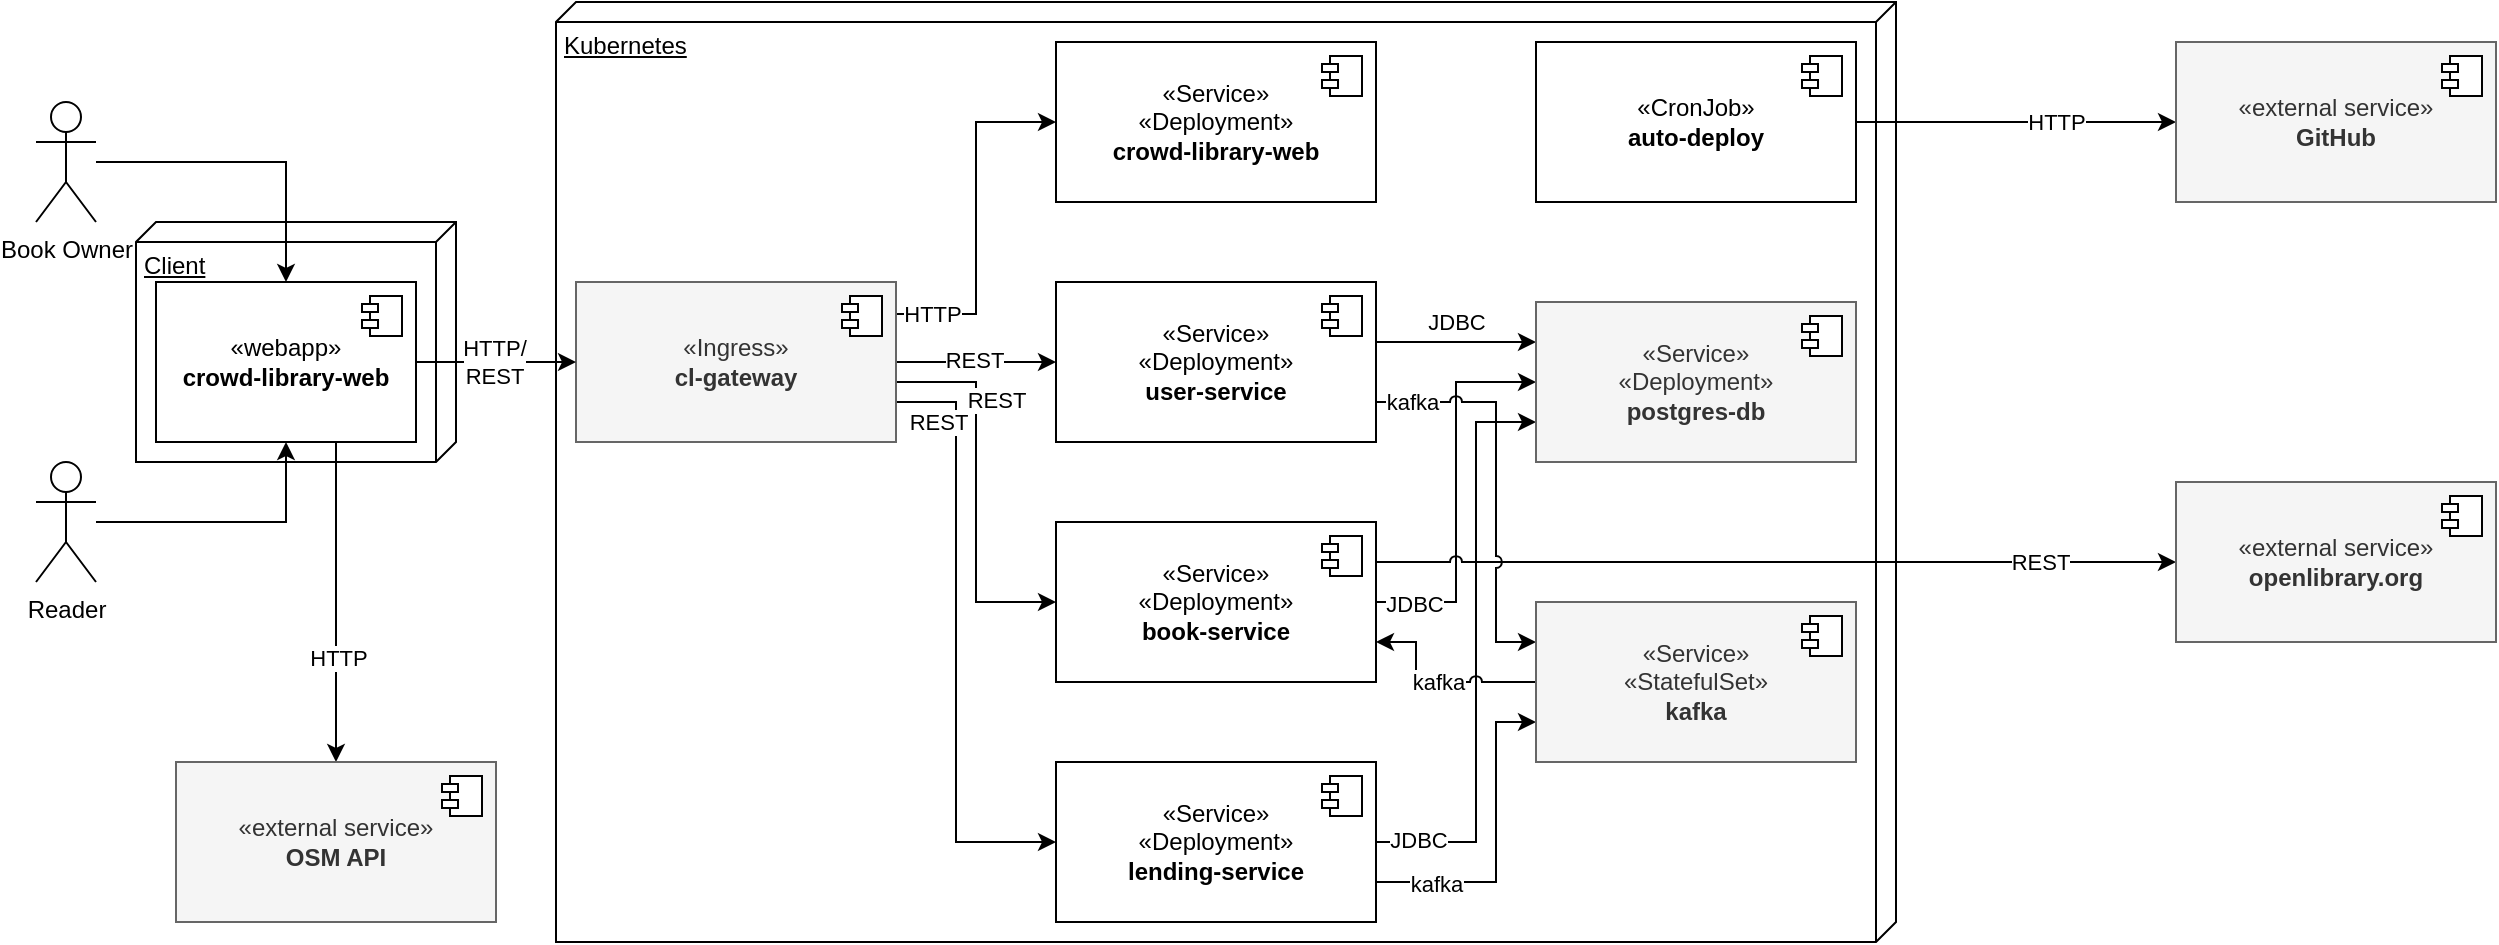 <mxfile version="26.0.6">
  <diagram name="Page-1" id="GR6I2DHzP_kz5NdyWDSY">
    <mxGraphModel dx="2051" dy="924" grid="1" gridSize="10" guides="1" tooltips="1" connect="1" arrows="1" fold="1" page="1" pageScale="1" pageWidth="827" pageHeight="1169" math="0" shadow="0">
      <root>
        <mxCell id="0" />
        <mxCell id="1" parent="0" />
        <mxCell id="7ow-hx_wO_PY_S5ooTom-56" value="Client" style="verticalAlign=top;align=left;spacingTop=8;spacingLeft=2;spacingRight=12;shape=cube;size=10;direction=south;fontStyle=4;html=1;whiteSpace=wrap;" parent="1" vertex="1">
          <mxGeometry x="-100" y="290" width="160" height="120" as="geometry" />
        </mxCell>
        <mxCell id="7ow-hx_wO_PY_S5ooTom-29" value="Kubernetes" style="verticalAlign=top;align=left;spacingTop=8;spacingLeft=2;spacingRight=12;shape=cube;size=10;direction=south;fontStyle=4;html=1;whiteSpace=wrap;" parent="1" vertex="1">
          <mxGeometry x="110" y="180" width="670" height="470" as="geometry" />
        </mxCell>
        <mxCell id="7ow-hx_wO_PY_S5ooTom-22" style="edgeStyle=orthogonalEdgeStyle;rounded=0;orthogonalLoop=1;jettySize=auto;html=1;entryX=0;entryY=0.5;entryDx=0;entryDy=0;" parent="1" source="7ow-hx_wO_PY_S5ooTom-1" target="7ow-hx_wO_PY_S5ooTom-11" edge="1">
          <mxGeometry relative="1" as="geometry">
            <Array as="points">
              <mxPoint x="560" y="480" />
              <mxPoint x="560" y="370" />
            </Array>
          </mxGeometry>
        </mxCell>
        <mxCell id="7ow-hx_wO_PY_S5ooTom-59" value="JDBC" style="edgeLabel;html=1;align=center;verticalAlign=middle;resizable=0;points=[];" parent="7ow-hx_wO_PY_S5ooTom-22" vertex="1" connectable="0">
          <mxGeometry x="-0.8" relative="1" as="geometry">
            <mxPoint y="1" as="offset" />
          </mxGeometry>
        </mxCell>
        <mxCell id="7ow-hx_wO_PY_S5ooTom-37" style="edgeStyle=orthogonalEdgeStyle;rounded=0;orthogonalLoop=1;jettySize=auto;html=1;jumpStyle=arc;entryX=0;entryY=0.5;entryDx=0;entryDy=0;" parent="1" source="7ow-hx_wO_PY_S5ooTom-1" target="7ow-hx_wO_PY_S5ooTom-35" edge="1">
          <mxGeometry relative="1" as="geometry">
            <Array as="points">
              <mxPoint x="620" y="460" />
              <mxPoint x="620" y="460" />
            </Array>
          </mxGeometry>
        </mxCell>
        <mxCell id="7ow-hx_wO_PY_S5ooTom-38" value="REST" style="edgeLabel;html=1;align=center;verticalAlign=middle;resizable=0;points=[];" parent="7ow-hx_wO_PY_S5ooTom-37" vertex="1" connectable="0">
          <mxGeometry x="0.867" relative="1" as="geometry">
            <mxPoint x="-42" as="offset" />
          </mxGeometry>
        </mxCell>
        <mxCell id="7ow-hx_wO_PY_S5ooTom-1" value="«Service»&lt;div&gt;«Deployment»&lt;br&gt;&lt;b&gt;book-service&lt;/b&gt;&lt;/div&gt;" style="html=1;dropTarget=0;whiteSpace=wrap;" parent="1" vertex="1">
          <mxGeometry x="360" y="440" width="160" height="80" as="geometry" />
        </mxCell>
        <mxCell id="7ow-hx_wO_PY_S5ooTom-2" value="" style="shape=module;jettyWidth=8;jettyHeight=4;" parent="7ow-hx_wO_PY_S5ooTom-1" vertex="1">
          <mxGeometry x="1" width="20" height="20" relative="1" as="geometry">
            <mxPoint x="-27" y="7" as="offset" />
          </mxGeometry>
        </mxCell>
        <mxCell id="7ow-hx_wO_PY_S5ooTom-21" style="edgeStyle=orthogonalEdgeStyle;rounded=0;orthogonalLoop=1;jettySize=auto;html=1;jumpStyle=arc;entryX=0;entryY=0.25;entryDx=0;entryDy=0;" parent="1" source="7ow-hx_wO_PY_S5ooTom-3" target="7ow-hx_wO_PY_S5ooTom-11" edge="1">
          <mxGeometry relative="1" as="geometry">
            <Array as="points">
              <mxPoint x="540" y="350" />
              <mxPoint x="540" y="350" />
            </Array>
          </mxGeometry>
        </mxCell>
        <mxCell id="7ow-hx_wO_PY_S5ooTom-24" value="JDBC" style="edgeLabel;html=1;align=center;verticalAlign=middle;resizable=0;points=[];" parent="7ow-hx_wO_PY_S5ooTom-21" vertex="1" connectable="0">
          <mxGeometry x="0.025" y="1" relative="1" as="geometry">
            <mxPoint x="-1" y="-9" as="offset" />
          </mxGeometry>
        </mxCell>
        <mxCell id="7ow-hx_wO_PY_S5ooTom-25" style="edgeStyle=orthogonalEdgeStyle;rounded=0;orthogonalLoop=1;jettySize=auto;html=1;entryX=0;entryY=0.25;entryDx=0;entryDy=0;jumpStyle=arc;" parent="1" source="7ow-hx_wO_PY_S5ooTom-3" target="7ow-hx_wO_PY_S5ooTom-13" edge="1">
          <mxGeometry relative="1" as="geometry">
            <Array as="points">
              <mxPoint x="580" y="380" />
              <mxPoint x="580" y="500" />
            </Array>
          </mxGeometry>
        </mxCell>
        <mxCell id="7ow-hx_wO_PY_S5ooTom-60" value="kafka" style="edgeLabel;html=1;align=center;verticalAlign=middle;resizable=0;points=[];" parent="7ow-hx_wO_PY_S5ooTom-25" vertex="1" connectable="0">
          <mxGeometry x="-0.82" relative="1" as="geometry">
            <mxPoint as="offset" />
          </mxGeometry>
        </mxCell>
        <mxCell id="7ow-hx_wO_PY_S5ooTom-3" value="«Service»&lt;div&gt;«Deployment»&lt;br&gt;&lt;b&gt;user-service&lt;/b&gt;&lt;/div&gt;" style="html=1;dropTarget=0;whiteSpace=wrap;" parent="1" vertex="1">
          <mxGeometry x="360" y="320" width="160" height="80" as="geometry" />
        </mxCell>
        <mxCell id="7ow-hx_wO_PY_S5ooTom-4" value="" style="shape=module;jettyWidth=8;jettyHeight=4;" parent="7ow-hx_wO_PY_S5ooTom-3" vertex="1">
          <mxGeometry x="1" width="20" height="20" relative="1" as="geometry">
            <mxPoint x="-27" y="7" as="offset" />
          </mxGeometry>
        </mxCell>
        <mxCell id="7ow-hx_wO_PY_S5ooTom-23" style="edgeStyle=orthogonalEdgeStyle;rounded=0;orthogonalLoop=1;jettySize=auto;html=1;entryX=0;entryY=0.75;entryDx=0;entryDy=0;" parent="1" source="7ow-hx_wO_PY_S5ooTom-5" target="7ow-hx_wO_PY_S5ooTom-11" edge="1">
          <mxGeometry relative="1" as="geometry">
            <Array as="points">
              <mxPoint x="570" y="600" />
              <mxPoint x="570" y="390" />
            </Array>
          </mxGeometry>
        </mxCell>
        <mxCell id="7ow-hx_wO_PY_S5ooTom-57" value="JDBC" style="edgeLabel;html=1;align=center;verticalAlign=middle;resizable=0;points=[];" parent="7ow-hx_wO_PY_S5ooTom-23" vertex="1" connectable="0">
          <mxGeometry x="-0.831" y="1" relative="1" as="geometry">
            <mxPoint x="-4" as="offset" />
          </mxGeometry>
        </mxCell>
        <mxCell id="7ow-hx_wO_PY_S5ooTom-26" style="edgeStyle=orthogonalEdgeStyle;rounded=0;orthogonalLoop=1;jettySize=auto;html=1;entryX=0;entryY=0.75;entryDx=0;entryDy=0;" parent="1" source="7ow-hx_wO_PY_S5ooTom-5" target="7ow-hx_wO_PY_S5ooTom-13" edge="1">
          <mxGeometry relative="1" as="geometry">
            <Array as="points">
              <mxPoint x="580" y="620" />
              <mxPoint x="580" y="540" />
            </Array>
          </mxGeometry>
        </mxCell>
        <mxCell id="7ow-hx_wO_PY_S5ooTom-28" value="kafka" style="edgeLabel;html=1;align=center;verticalAlign=middle;resizable=0;points=[];" parent="7ow-hx_wO_PY_S5ooTom-26" vertex="1" connectable="0">
          <mxGeometry x="-0.625" y="-1" relative="1" as="geometry">
            <mxPoint as="offset" />
          </mxGeometry>
        </mxCell>
        <mxCell id="7ow-hx_wO_PY_S5ooTom-5" value="«Service»&lt;br&gt;&lt;div&gt;&lt;span style=&quot;background-color: initial;&quot;&gt;«&lt;/span&gt;Deployment»&lt;br&gt;&lt;b&gt;lending-service&lt;/b&gt;&lt;/div&gt;" style="html=1;dropTarget=0;whiteSpace=wrap;" parent="1" vertex="1">
          <mxGeometry x="360" y="560" width="160" height="80" as="geometry" />
        </mxCell>
        <mxCell id="7ow-hx_wO_PY_S5ooTom-6" value="" style="shape=module;jettyWidth=8;jettyHeight=4;" parent="7ow-hx_wO_PY_S5ooTom-5" vertex="1">
          <mxGeometry x="1" width="20" height="20" relative="1" as="geometry">
            <mxPoint x="-27" y="7" as="offset" />
          </mxGeometry>
        </mxCell>
        <mxCell id="7ow-hx_wO_PY_S5ooTom-7" value="«Service»&lt;div&gt;«Deployment»&lt;br&gt;&lt;b&gt;crowd-library-web&lt;/b&gt;&lt;/div&gt;" style="html=1;dropTarget=0;whiteSpace=wrap;" parent="1" vertex="1">
          <mxGeometry x="360" y="200" width="160" height="80" as="geometry" />
        </mxCell>
        <mxCell id="7ow-hx_wO_PY_S5ooTom-8" value="" style="shape=module;jettyWidth=8;jettyHeight=4;" parent="7ow-hx_wO_PY_S5ooTom-7" vertex="1">
          <mxGeometry x="1" width="20" height="20" relative="1" as="geometry">
            <mxPoint x="-27" y="7" as="offset" />
          </mxGeometry>
        </mxCell>
        <mxCell id="7ow-hx_wO_PY_S5ooTom-16" style="edgeStyle=orthogonalEdgeStyle;rounded=0;orthogonalLoop=1;jettySize=auto;html=1;entryX=0;entryY=0.5;entryDx=0;entryDy=0;exitX=0.997;exitY=0.2;exitDx=0;exitDy=0;exitPerimeter=0;" parent="1" source="7ow-hx_wO_PY_S5ooTom-9" target="7ow-hx_wO_PY_S5ooTom-7" edge="1">
          <mxGeometry relative="1" as="geometry" />
        </mxCell>
        <mxCell id="7ow-hx_wO_PY_S5ooTom-63" value="HTTP" style="edgeLabel;html=1;align=center;verticalAlign=middle;resizable=0;points=[];" parent="7ow-hx_wO_PY_S5ooTom-16" vertex="1" connectable="0">
          <mxGeometry x="-0.796" y="1" relative="1" as="geometry">
            <mxPoint y="1" as="offset" />
          </mxGeometry>
        </mxCell>
        <mxCell id="7ow-hx_wO_PY_S5ooTom-17" style="edgeStyle=orthogonalEdgeStyle;rounded=0;orthogonalLoop=1;jettySize=auto;html=1;" parent="1" source="7ow-hx_wO_PY_S5ooTom-9" target="7ow-hx_wO_PY_S5ooTom-3" edge="1">
          <mxGeometry relative="1" as="geometry" />
        </mxCell>
        <mxCell id="7ow-hx_wO_PY_S5ooTom-61" value="REST" style="edgeLabel;html=1;align=center;verticalAlign=middle;resizable=0;points=[];" parent="7ow-hx_wO_PY_S5ooTom-17" vertex="1" connectable="0">
          <mxGeometry x="-0.037" y="1" relative="1" as="geometry">
            <mxPoint as="offset" />
          </mxGeometry>
        </mxCell>
        <mxCell id="7ow-hx_wO_PY_S5ooTom-18" style="edgeStyle=orthogonalEdgeStyle;rounded=0;orthogonalLoop=1;jettySize=auto;html=1;entryX=0;entryY=0.5;entryDx=0;entryDy=0;" parent="1" source="7ow-hx_wO_PY_S5ooTom-9" target="7ow-hx_wO_PY_S5ooTom-1" edge="1">
          <mxGeometry relative="1" as="geometry">
            <Array as="points">
              <mxPoint x="320" y="370" />
              <mxPoint x="320" y="480" />
            </Array>
          </mxGeometry>
        </mxCell>
        <mxCell id="7ow-hx_wO_PY_S5ooTom-62" value="REST" style="edgeLabel;html=1;align=center;verticalAlign=middle;resizable=0;points=[];" parent="7ow-hx_wO_PY_S5ooTom-18" vertex="1" connectable="0">
          <mxGeometry x="-0.484" y="1" relative="1" as="geometry">
            <mxPoint x="9" as="offset" />
          </mxGeometry>
        </mxCell>
        <mxCell id="7ow-hx_wO_PY_S5ooTom-19" style="edgeStyle=orthogonalEdgeStyle;rounded=0;orthogonalLoop=1;jettySize=auto;html=1;entryX=0;entryY=0.5;entryDx=0;entryDy=0;exitX=1;exitY=0.75;exitDx=0;exitDy=0;" parent="1" source="7ow-hx_wO_PY_S5ooTom-9" target="7ow-hx_wO_PY_S5ooTom-5" edge="1">
          <mxGeometry relative="1" as="geometry">
            <Array as="points">
              <mxPoint x="310" y="380" />
              <mxPoint x="310" y="600" />
            </Array>
          </mxGeometry>
        </mxCell>
        <mxCell id="7ow-hx_wO_PY_S5ooTom-20" value="REST" style="edgeLabel;html=1;align=center;verticalAlign=middle;resizable=0;points=[];" parent="7ow-hx_wO_PY_S5ooTom-19" vertex="1" connectable="0">
          <mxGeometry x="-0.838" relative="1" as="geometry">
            <mxPoint x="-4" y="10" as="offset" />
          </mxGeometry>
        </mxCell>
        <mxCell id="7ow-hx_wO_PY_S5ooTom-9" value="«Ingress»&lt;br&gt;&lt;b&gt;cl-gateway&lt;/b&gt;" style="html=1;dropTarget=0;whiteSpace=wrap;fillColor=#f5f5f5;fontColor=#333333;strokeColor=#666666;" parent="1" vertex="1">
          <mxGeometry x="120" y="320" width="160" height="80" as="geometry" />
        </mxCell>
        <mxCell id="7ow-hx_wO_PY_S5ooTom-10" value="" style="shape=module;jettyWidth=8;jettyHeight=4;" parent="7ow-hx_wO_PY_S5ooTom-9" vertex="1">
          <mxGeometry x="1" width="20" height="20" relative="1" as="geometry">
            <mxPoint x="-27" y="7" as="offset" />
          </mxGeometry>
        </mxCell>
        <mxCell id="7ow-hx_wO_PY_S5ooTom-11" value="«Service»&lt;div&gt;«Deployment»&lt;br&gt;&lt;b&gt;postgres-db&lt;/b&gt;&lt;/div&gt;" style="html=1;dropTarget=0;whiteSpace=wrap;fillColor=#f5f5f5;fontColor=#333333;strokeColor=#666666;" parent="1" vertex="1">
          <mxGeometry x="600" y="330" width="160" height="80" as="geometry" />
        </mxCell>
        <mxCell id="7ow-hx_wO_PY_S5ooTom-12" value="" style="shape=module;jettyWidth=8;jettyHeight=4;" parent="7ow-hx_wO_PY_S5ooTom-11" vertex="1">
          <mxGeometry x="1" width="20" height="20" relative="1" as="geometry">
            <mxPoint x="-27" y="7" as="offset" />
          </mxGeometry>
        </mxCell>
        <mxCell id="7ow-hx_wO_PY_S5ooTom-27" style="edgeStyle=orthogonalEdgeStyle;rounded=0;orthogonalLoop=1;jettySize=auto;html=1;entryX=1;entryY=0.75;entryDx=0;entryDy=0;jumpStyle=arc;" parent="1" source="7ow-hx_wO_PY_S5ooTom-13" target="7ow-hx_wO_PY_S5ooTom-1" edge="1">
          <mxGeometry relative="1" as="geometry">
            <Array as="points">
              <mxPoint x="540" y="520" />
              <mxPoint x="540" y="500" />
            </Array>
          </mxGeometry>
        </mxCell>
        <mxCell id="7ow-hx_wO_PY_S5ooTom-58" value="kafka" style="edgeLabel;html=1;align=center;verticalAlign=middle;resizable=0;points=[];" parent="7ow-hx_wO_PY_S5ooTom-27" vertex="1" connectable="0">
          <mxGeometry x="-0.45" relative="1" as="geometry">
            <mxPoint x="-22" as="offset" />
          </mxGeometry>
        </mxCell>
        <mxCell id="7ow-hx_wO_PY_S5ooTom-13" value="«Service»&lt;div&gt;«StatefulSet»&lt;br&gt;&lt;b&gt;kafka&lt;/b&gt;&lt;/div&gt;" style="html=1;dropTarget=0;whiteSpace=wrap;fillColor=#f5f5f5;fontColor=#333333;strokeColor=#666666;" parent="1" vertex="1">
          <mxGeometry x="600" y="480" width="160" height="80" as="geometry" />
        </mxCell>
        <mxCell id="7ow-hx_wO_PY_S5ooTom-14" value="" style="shape=module;jettyWidth=8;jettyHeight=4;" parent="7ow-hx_wO_PY_S5ooTom-13" vertex="1">
          <mxGeometry x="1" width="20" height="20" relative="1" as="geometry">
            <mxPoint x="-27" y="7" as="offset" />
          </mxGeometry>
        </mxCell>
        <mxCell id="7ow-hx_wO_PY_S5ooTom-33" style="edgeStyle=orthogonalEdgeStyle;rounded=0;orthogonalLoop=1;jettySize=auto;html=1;" parent="1" source="7ow-hx_wO_PY_S5ooTom-31" target="7ow-hx_wO_PY_S5ooTom-9" edge="1">
          <mxGeometry relative="1" as="geometry" />
        </mxCell>
        <mxCell id="7ow-hx_wO_PY_S5ooTom-34" value="HTTP/&lt;div&gt;REST&lt;/div&gt;" style="edgeLabel;html=1;align=center;verticalAlign=middle;resizable=0;points=[];" parent="7ow-hx_wO_PY_S5ooTom-33" vertex="1" connectable="0">
          <mxGeometry x="-0.025" relative="1" as="geometry">
            <mxPoint as="offset" />
          </mxGeometry>
        </mxCell>
        <mxCell id="e7MpsDEBM86oG8Z6DIqP-3" style="edgeStyle=orthogonalEdgeStyle;rounded=0;orthogonalLoop=1;jettySize=auto;html=1;" edge="1" parent="1" source="7ow-hx_wO_PY_S5ooTom-31" target="e7MpsDEBM86oG8Z6DIqP-1">
          <mxGeometry relative="1" as="geometry">
            <Array as="points">
              <mxPoint y="440" />
              <mxPoint y="440" />
            </Array>
          </mxGeometry>
        </mxCell>
        <mxCell id="e7MpsDEBM86oG8Z6DIqP-4" value="HTTP" style="edgeLabel;html=1;align=center;verticalAlign=middle;resizable=0;points=[];" vertex="1" connectable="0" parent="e7MpsDEBM86oG8Z6DIqP-3">
          <mxGeometry x="0.35" y="1" relative="1" as="geometry">
            <mxPoint as="offset" />
          </mxGeometry>
        </mxCell>
        <mxCell id="7ow-hx_wO_PY_S5ooTom-31" value="«webapp»&lt;div&gt;&lt;b&gt;crowd-library-web&lt;/b&gt;&lt;/div&gt;" style="html=1;dropTarget=0;whiteSpace=wrap;" parent="1" vertex="1">
          <mxGeometry x="-90" y="320" width="130" height="80" as="geometry" />
        </mxCell>
        <mxCell id="7ow-hx_wO_PY_S5ooTom-32" value="" style="shape=module;jettyWidth=8;jettyHeight=4;" parent="7ow-hx_wO_PY_S5ooTom-31" vertex="1">
          <mxGeometry x="1" width="20" height="20" relative="1" as="geometry">
            <mxPoint x="-27" y="7" as="offset" />
          </mxGeometry>
        </mxCell>
        <mxCell id="7ow-hx_wO_PY_S5ooTom-35" value="«external service»&lt;br&gt;&lt;b&gt;openlibrary.org&lt;/b&gt;" style="html=1;dropTarget=0;whiteSpace=wrap;fillColor=#f5f5f5;fontColor=#333333;strokeColor=#666666;" parent="1" vertex="1">
          <mxGeometry x="920" y="420" width="160" height="80" as="geometry" />
        </mxCell>
        <mxCell id="7ow-hx_wO_PY_S5ooTom-36" value="" style="shape=module;jettyWidth=8;jettyHeight=4;" parent="7ow-hx_wO_PY_S5ooTom-35" vertex="1">
          <mxGeometry x="1" width="20" height="20" relative="1" as="geometry">
            <mxPoint x="-27" y="7" as="offset" />
          </mxGeometry>
        </mxCell>
        <mxCell id="7ow-hx_wO_PY_S5ooTom-43" value="HTTP" style="edgeStyle=orthogonalEdgeStyle;rounded=0;orthogonalLoop=1;jettySize=auto;html=1;entryX=0;entryY=0.5;entryDx=0;entryDy=0;" parent="1" source="7ow-hx_wO_PY_S5ooTom-39" target="7ow-hx_wO_PY_S5ooTom-41" edge="1">
          <mxGeometry x="0.25" relative="1" as="geometry">
            <mxPoint as="offset" />
          </mxGeometry>
        </mxCell>
        <mxCell id="7ow-hx_wO_PY_S5ooTom-39" value="«CronJob»&lt;div&gt;&lt;b&gt;auto-deploy&lt;/b&gt;&lt;/div&gt;" style="html=1;dropTarget=0;whiteSpace=wrap;" parent="1" vertex="1">
          <mxGeometry x="600" y="200" width="160" height="80" as="geometry" />
        </mxCell>
        <mxCell id="7ow-hx_wO_PY_S5ooTom-40" value="" style="shape=module;jettyWidth=8;jettyHeight=4;" parent="7ow-hx_wO_PY_S5ooTom-39" vertex="1">
          <mxGeometry x="1" width="20" height="20" relative="1" as="geometry">
            <mxPoint x="-27" y="7" as="offset" />
          </mxGeometry>
        </mxCell>
        <mxCell id="7ow-hx_wO_PY_S5ooTom-41" value="«external service»&lt;br&gt;&lt;b&gt;GitHub&lt;/b&gt;" style="html=1;dropTarget=0;whiteSpace=wrap;fillColor=#f5f5f5;fontColor=#333333;strokeColor=#666666;" parent="1" vertex="1">
          <mxGeometry x="920" y="200" width="160" height="80" as="geometry" />
        </mxCell>
        <mxCell id="7ow-hx_wO_PY_S5ooTom-42" value="" style="shape=module;jettyWidth=8;jettyHeight=4;" parent="7ow-hx_wO_PY_S5ooTom-41" vertex="1">
          <mxGeometry x="1" width="20" height="20" relative="1" as="geometry">
            <mxPoint x="-27" y="7" as="offset" />
          </mxGeometry>
        </mxCell>
        <mxCell id="7ow-hx_wO_PY_S5ooTom-49" style="edgeStyle=orthogonalEdgeStyle;rounded=0;orthogonalLoop=1;jettySize=auto;html=1;" parent="1" source="7ow-hx_wO_PY_S5ooTom-44" target="7ow-hx_wO_PY_S5ooTom-31" edge="1">
          <mxGeometry relative="1" as="geometry" />
        </mxCell>
        <mxCell id="7ow-hx_wO_PY_S5ooTom-44" value="Reader" style="shape=umlActor;verticalLabelPosition=bottom;verticalAlign=top;html=1;" parent="1" vertex="1">
          <mxGeometry x="-150" y="410" width="30" height="60" as="geometry" />
        </mxCell>
        <mxCell id="7ow-hx_wO_PY_S5ooTom-48" style="edgeStyle=orthogonalEdgeStyle;rounded=0;orthogonalLoop=1;jettySize=auto;html=1;entryX=0.5;entryY=0;entryDx=0;entryDy=0;" parent="1" source="7ow-hx_wO_PY_S5ooTom-45" target="7ow-hx_wO_PY_S5ooTom-31" edge="1">
          <mxGeometry relative="1" as="geometry">
            <mxPoint x="-40" y="300" as="targetPoint" />
          </mxGeometry>
        </mxCell>
        <mxCell id="7ow-hx_wO_PY_S5ooTom-45" value="Book Owner" style="shape=umlActor;verticalLabelPosition=bottom;verticalAlign=top;html=1;" parent="1" vertex="1">
          <mxGeometry x="-150" y="230" width="30" height="60" as="geometry" />
        </mxCell>
        <mxCell id="e7MpsDEBM86oG8Z6DIqP-1" value="«external service»&lt;br&gt;&lt;b&gt;OSM API&lt;/b&gt;" style="html=1;dropTarget=0;whiteSpace=wrap;fillColor=#f5f5f5;fontColor=#333333;strokeColor=#666666;" vertex="1" parent="1">
          <mxGeometry x="-80" y="560" width="160" height="80" as="geometry" />
        </mxCell>
        <mxCell id="e7MpsDEBM86oG8Z6DIqP-2" value="" style="shape=module;jettyWidth=8;jettyHeight=4;" vertex="1" parent="e7MpsDEBM86oG8Z6DIqP-1">
          <mxGeometry x="1" width="20" height="20" relative="1" as="geometry">
            <mxPoint x="-27" y="7" as="offset" />
          </mxGeometry>
        </mxCell>
      </root>
    </mxGraphModel>
  </diagram>
</mxfile>
